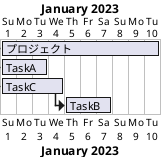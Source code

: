 @startgantt
'#命令書:入力文からガントチャートを作成して下さい。#制約条件:重要なキーワードを取り残さない。 #出力形式:PlantUML #入力文: プロジェクト開始は2023/1/1,タスク「TaskA」は工数3日,タスク「TaskB」は工数3日,タスク「TaskC」は工数4日。TaskBはTaskAの後に開始します。
Project starts the 2023/1/1
[プロジェクト] lasts 10 days
[TaskA] lasts 3 days and starts at [プロジェクト]'s start
[TaskC] lasts 4 days and starts at [プロジェクト]'s start
[TaskB] lasts 3 days and starts after [TaskC]'s end
@endgantt
